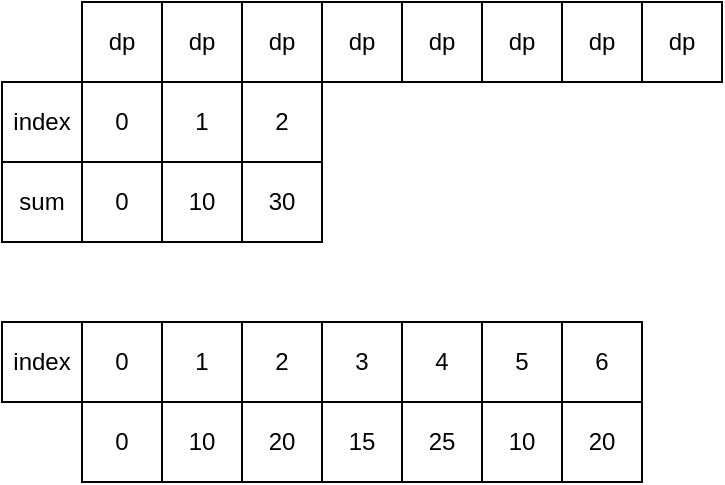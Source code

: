 <mxfile version="13.7.9" type="device"><diagram id="oIarGBdt5rtTdIwei-LS" name="페이지-1"><mxGraphModel dx="677" dy="391" grid="1" gridSize="10" guides="1" tooltips="1" connect="1" arrows="1" fold="1" page="1" pageScale="1" pageWidth="10000" pageHeight="10000" math="0" shadow="0"><root><mxCell id="0"/><mxCell id="1" parent="0"/><mxCell id="3gINuwD24bmoVuR4gjOY-1" value="10" style="rounded=0;whiteSpace=wrap;html=1;" vertex="1" parent="1"><mxGeometry x="680" y="760" width="40" height="40" as="geometry"/></mxCell><mxCell id="3gINuwD24bmoVuR4gjOY-2" value="20" style="rounded=0;whiteSpace=wrap;html=1;" vertex="1" parent="1"><mxGeometry x="720" y="760" width="40" height="40" as="geometry"/></mxCell><mxCell id="3gINuwD24bmoVuR4gjOY-3" value="15" style="rounded=0;whiteSpace=wrap;html=1;" vertex="1" parent="1"><mxGeometry x="760" y="760" width="40" height="40" as="geometry"/></mxCell><mxCell id="3gINuwD24bmoVuR4gjOY-4" value="25" style="rounded=0;whiteSpace=wrap;html=1;" vertex="1" parent="1"><mxGeometry x="800" y="760" width="40" height="40" as="geometry"/></mxCell><mxCell id="3gINuwD24bmoVuR4gjOY-5" value="10" style="rounded=0;whiteSpace=wrap;html=1;" vertex="1" parent="1"><mxGeometry x="840" y="760" width="40" height="40" as="geometry"/></mxCell><mxCell id="3gINuwD24bmoVuR4gjOY-6" value="20" style="rounded=0;whiteSpace=wrap;html=1;" vertex="1" parent="1"><mxGeometry x="880" y="760" width="40" height="40" as="geometry"/></mxCell><mxCell id="3gINuwD24bmoVuR4gjOY-7" value="1" style="rounded=0;whiteSpace=wrap;html=1;" vertex="1" parent="1"><mxGeometry x="680" y="720" width="40" height="40" as="geometry"/></mxCell><mxCell id="3gINuwD24bmoVuR4gjOY-8" value="2" style="rounded=0;whiteSpace=wrap;html=1;" vertex="1" parent="1"><mxGeometry x="720" y="720" width="40" height="40" as="geometry"/></mxCell><mxCell id="3gINuwD24bmoVuR4gjOY-9" value="3" style="rounded=0;whiteSpace=wrap;html=1;" vertex="1" parent="1"><mxGeometry x="760" y="720" width="40" height="40" as="geometry"/></mxCell><mxCell id="3gINuwD24bmoVuR4gjOY-10" value="4" style="rounded=0;whiteSpace=wrap;html=1;" vertex="1" parent="1"><mxGeometry x="800" y="720" width="40" height="40" as="geometry"/></mxCell><mxCell id="3gINuwD24bmoVuR4gjOY-11" value="5" style="rounded=0;whiteSpace=wrap;html=1;" vertex="1" parent="1"><mxGeometry x="840" y="720" width="40" height="40" as="geometry"/></mxCell><mxCell id="3gINuwD24bmoVuR4gjOY-12" value="6" style="rounded=0;whiteSpace=wrap;html=1;" vertex="1" parent="1"><mxGeometry x="880" y="720" width="40" height="40" as="geometry"/></mxCell><mxCell id="3gINuwD24bmoVuR4gjOY-13" value="dp" style="rounded=0;whiteSpace=wrap;html=1;" vertex="1" parent="1"><mxGeometry x="640" y="560" width="40" height="40" as="geometry"/></mxCell><mxCell id="3gINuwD24bmoVuR4gjOY-14" value="0" style="rounded=0;whiteSpace=wrap;html=1;" vertex="1" parent="1"><mxGeometry x="640" y="600" width="40" height="40" as="geometry"/></mxCell><mxCell id="3gINuwD24bmoVuR4gjOY-19" value="1" style="rounded=0;whiteSpace=wrap;html=1;" vertex="1" parent="1"><mxGeometry x="680" y="600" width="40" height="40" as="geometry"/></mxCell><mxCell id="3gINuwD24bmoVuR4gjOY-23" value="2" style="rounded=0;whiteSpace=wrap;html=1;" vertex="1" parent="1"><mxGeometry x="720" y="600" width="40" height="40" as="geometry"/></mxCell><mxCell id="3gINuwD24bmoVuR4gjOY-36" value="dp" style="rounded=0;whiteSpace=wrap;html=1;" vertex="1" parent="1"><mxGeometry x="680" y="560" width="40" height="40" as="geometry"/></mxCell><mxCell id="3gINuwD24bmoVuR4gjOY-37" value="dp" style="rounded=0;whiteSpace=wrap;html=1;" vertex="1" parent="1"><mxGeometry x="720" y="560" width="40" height="40" as="geometry"/></mxCell><mxCell id="3gINuwD24bmoVuR4gjOY-39" value="dp" style="rounded=0;whiteSpace=wrap;html=1;" vertex="1" parent="1"><mxGeometry x="760" y="560" width="40" height="40" as="geometry"/></mxCell><mxCell id="3gINuwD24bmoVuR4gjOY-43" value="dp" style="rounded=0;whiteSpace=wrap;html=1;" vertex="1" parent="1"><mxGeometry x="800" y="560" width="40" height="40" as="geometry"/></mxCell><mxCell id="3gINuwD24bmoVuR4gjOY-44" value="dp" style="rounded=0;whiteSpace=wrap;html=1;" vertex="1" parent="1"><mxGeometry x="840" y="560" width="40" height="40" as="geometry"/></mxCell><mxCell id="3gINuwD24bmoVuR4gjOY-45" value="dp" style="rounded=0;whiteSpace=wrap;html=1;" vertex="1" parent="1"><mxGeometry x="880" y="560" width="40" height="40" as="geometry"/></mxCell><mxCell id="3gINuwD24bmoVuR4gjOY-46" value="dp" style="rounded=0;whiteSpace=wrap;html=1;" vertex="1" parent="1"><mxGeometry x="920" y="560" width="40" height="40" as="geometry"/></mxCell><mxCell id="3gINuwD24bmoVuR4gjOY-47" value="index" style="rounded=0;whiteSpace=wrap;html=1;" vertex="1" parent="1"><mxGeometry x="600" y="600" width="40" height="40" as="geometry"/></mxCell><mxCell id="3gINuwD24bmoVuR4gjOY-48" value="sum" style="rounded=0;whiteSpace=wrap;html=1;" vertex="1" parent="1"><mxGeometry x="600" y="640" width="40" height="40" as="geometry"/></mxCell><mxCell id="3gINuwD24bmoVuR4gjOY-49" value="0" style="rounded=0;whiteSpace=wrap;html=1;" vertex="1" parent="1"><mxGeometry x="640" y="640" width="40" height="40" as="geometry"/></mxCell><mxCell id="3gINuwD24bmoVuR4gjOY-50" value="10" style="rounded=0;whiteSpace=wrap;html=1;" vertex="1" parent="1"><mxGeometry x="680" y="640" width="40" height="40" as="geometry"/></mxCell><mxCell id="3gINuwD24bmoVuR4gjOY-51" value="30" style="rounded=0;whiteSpace=wrap;html=1;" vertex="1" parent="1"><mxGeometry x="720" y="640" width="40" height="40" as="geometry"/></mxCell><mxCell id="3gINuwD24bmoVuR4gjOY-52" value="index" style="rounded=0;whiteSpace=wrap;html=1;" vertex="1" parent="1"><mxGeometry x="600" y="720" width="40" height="40" as="geometry"/></mxCell><mxCell id="3gINuwD24bmoVuR4gjOY-53" value="0" style="rounded=0;whiteSpace=wrap;html=1;" vertex="1" parent="1"><mxGeometry x="640" y="720" width="40" height="40" as="geometry"/></mxCell><mxCell id="3gINuwD24bmoVuR4gjOY-54" value="0" style="rounded=0;whiteSpace=wrap;html=1;" vertex="1" parent="1"><mxGeometry x="640" y="760" width="40" height="40" as="geometry"/></mxCell></root></mxGraphModel></diagram></mxfile>
